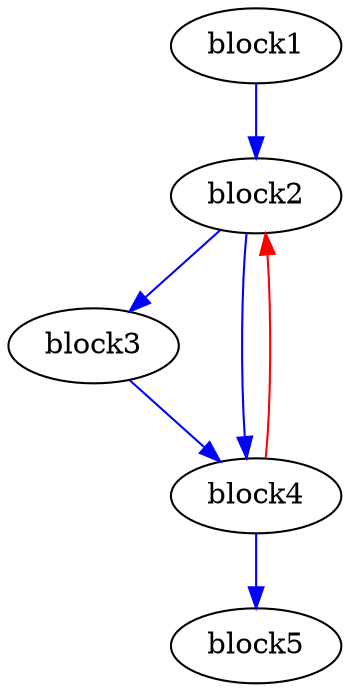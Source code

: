 Digraph G {
	splines=spline;
		"block1";
		"block2";
		"block3";
		"block4";
		"block1" -> "block2" [color = "blue", freq = 1, DSU = 0, MG = ""];
		"block2" -> "block3" [color = "blue", freq = 10, DSU = 1, MG = "2"];
		"block2" -> "block4" [color = "blue", freq = 990, DSU = 1, MG = "1"];
		"block3" -> "block4" [color = "blue", freq = 10, DSU = 1, MG = "2"];
		"block4" -> "block2" [color = "red", freq = 999, DSU = 1, MG = "1, 2"];
		"block4" -> "block5" [color = "blue", freq = 1, DSU = 0, MG = ""];
}